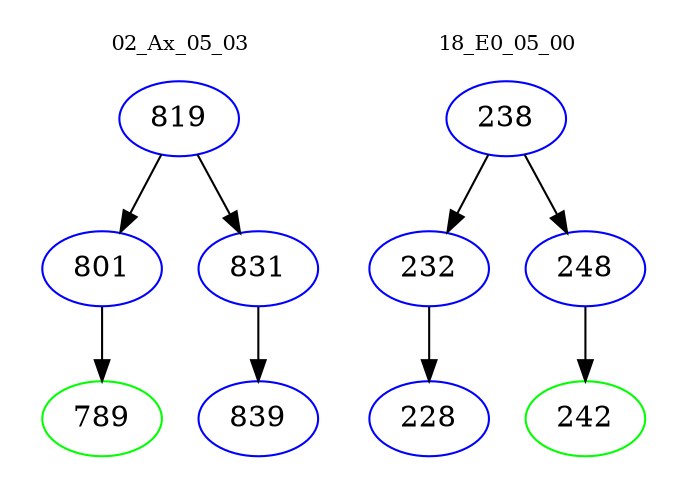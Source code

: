 digraph{
subgraph cluster_0 {
color = white
label = "02_Ax_05_03";
fontsize=10;
T0_819 [label="819", color="blue"]
T0_819 -> T0_801 [color="black"]
T0_801 [label="801", color="blue"]
T0_801 -> T0_789 [color="black"]
T0_789 [label="789", color="green"]
T0_819 -> T0_831 [color="black"]
T0_831 [label="831", color="blue"]
T0_831 -> T0_839 [color="black"]
T0_839 [label="839", color="blue"]
}
subgraph cluster_1 {
color = white
label = "18_E0_05_00";
fontsize=10;
T1_238 [label="238", color="blue"]
T1_238 -> T1_232 [color="black"]
T1_232 [label="232", color="blue"]
T1_232 -> T1_228 [color="black"]
T1_228 [label="228", color="blue"]
T1_238 -> T1_248 [color="black"]
T1_248 [label="248", color="blue"]
T1_248 -> T1_242 [color="black"]
T1_242 [label="242", color="green"]
}
}
